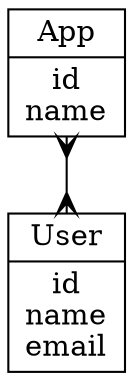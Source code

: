 digraph G {
    App [
        shape=record
        label="{App|id\nname}"
    ]
    User [
        shape=record
        label="{User|id\nname\nemail}"
    ]
    User [shape=record]
    App -> User [arrowhead=crow, arrowtail=crow, dir=both]
}
